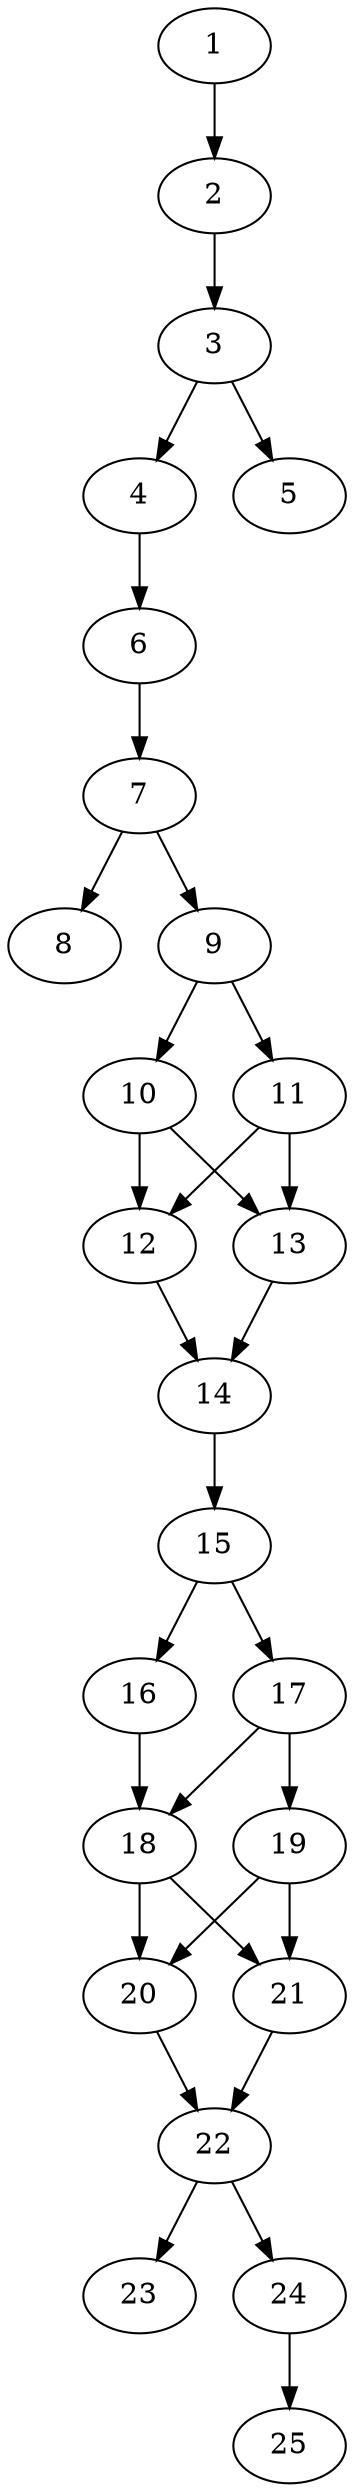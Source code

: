 // DAG automatically generated by daggen at Thu Oct  3 14:00:39 2019
// ./daggen --dot -n 25 --ccr 0.5 --fat 0.3 --regular 0.7 --density 0.7 --mindata 5242880 --maxdata 52428800 
digraph G {
  1 [size="15751168", alpha="0.16", expect_size="7875584"] 
  1 -> 2 [size ="7875584"]
  2 [size="19798016", alpha="0.00", expect_size="9899008"] 
  2 -> 3 [size ="9899008"]
  3 [size="97366016", alpha="0.00", expect_size="48683008"] 
  3 -> 4 [size ="48683008"]
  3 -> 5 [size ="48683008"]
  4 [size="30218240", alpha="0.03", expect_size="15109120"] 
  4 -> 6 [size ="15109120"]
  5 [size="45770752", alpha="0.04", expect_size="22885376"] 
  6 [size="69971968", alpha="0.00", expect_size="34985984"] 
  6 -> 7 [size ="34985984"]
  7 [size="16646144", alpha="0.18", expect_size="8323072"] 
  7 -> 8 [size ="8323072"]
  7 -> 9 [size ="8323072"]
  8 [size="64690176", alpha="0.05", expect_size="32345088"] 
  9 [size="97726464", alpha="0.05", expect_size="48863232"] 
  9 -> 10 [size ="48863232"]
  9 -> 11 [size ="48863232"]
  10 [size="75354112", alpha="0.18", expect_size="37677056"] 
  10 -> 12 [size ="37677056"]
  10 -> 13 [size ="37677056"]
  11 [size="30183424", alpha="0.11", expect_size="15091712"] 
  11 -> 12 [size ="15091712"]
  11 -> 13 [size ="15091712"]
  12 [size="103942144", alpha="0.16", expect_size="51971072"] 
  12 -> 14 [size ="51971072"]
  13 [size="11036672", alpha="0.03", expect_size="5518336"] 
  13 -> 14 [size ="5518336"]
  14 [size="12474368", alpha="0.17", expect_size="6237184"] 
  14 -> 15 [size ="6237184"]
  15 [size="27234304", alpha="0.11", expect_size="13617152"] 
  15 -> 16 [size ="13617152"]
  15 -> 17 [size ="13617152"]
  16 [size="44410880", alpha="0.09", expect_size="22205440"] 
  16 -> 18 [size ="22205440"]
  17 [size="46034944", alpha="0.11", expect_size="23017472"] 
  17 -> 18 [size ="23017472"]
  17 -> 19 [size ="23017472"]
  18 [size="35092480", alpha="0.03", expect_size="17546240"] 
  18 -> 20 [size ="17546240"]
  18 -> 21 [size ="17546240"]
  19 [size="60080128", alpha="0.06", expect_size="30040064"] 
  19 -> 20 [size ="30040064"]
  19 -> 21 [size ="30040064"]
  20 [size="82239488", alpha="0.09", expect_size="41119744"] 
  20 -> 22 [size ="41119744"]
  21 [size="74948608", alpha="0.14", expect_size="37474304"] 
  21 -> 22 [size ="37474304"]
  22 [size="34824192", alpha="0.00", expect_size="17412096"] 
  22 -> 23 [size ="17412096"]
  22 -> 24 [size ="17412096"]
  23 [size="18298880", alpha="0.05", expect_size="9149440"] 
  24 [size="30611456", alpha="0.14", expect_size="15305728"] 
  24 -> 25 [size ="15305728"]
  25 [size="16545792", alpha="0.11", expect_size="8272896"] 
}
